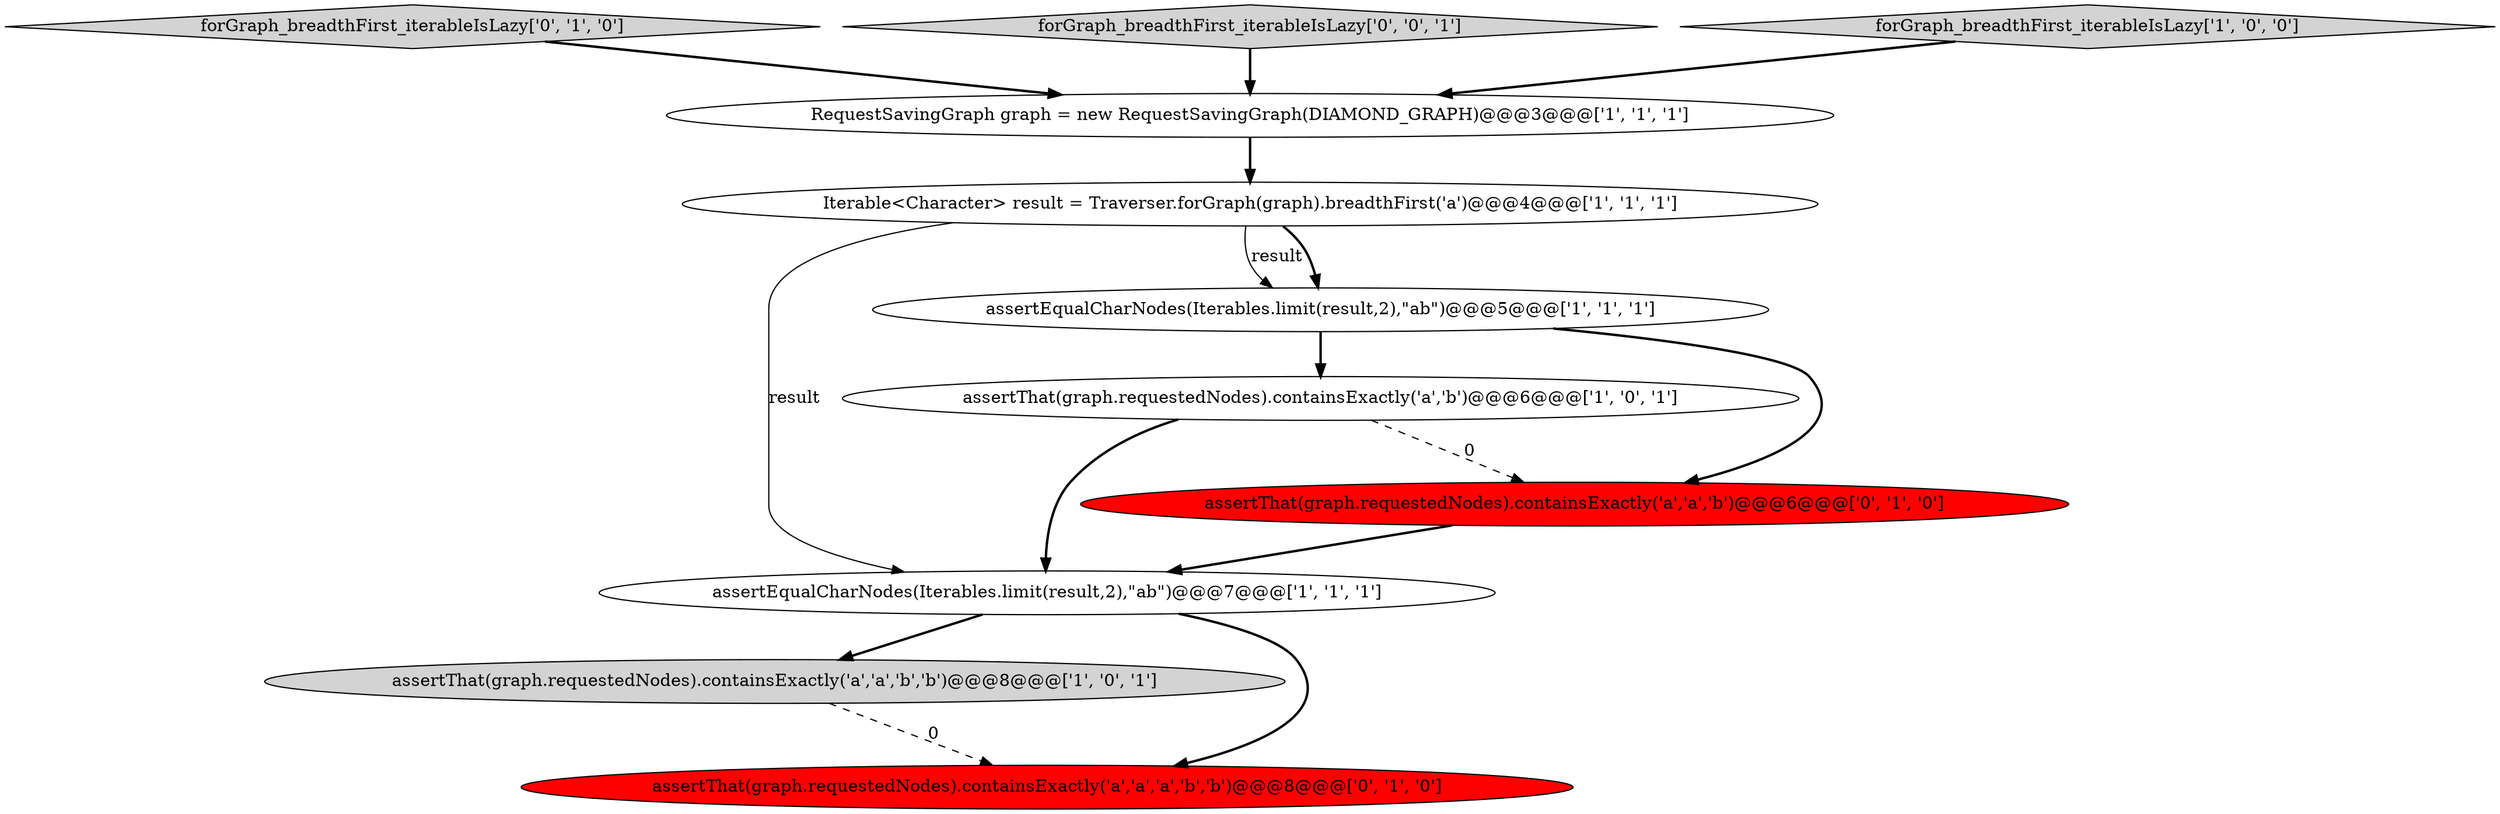 digraph {
7 [style = filled, label = "forGraph_breadthFirst_iterableIsLazy['0', '1', '0']", fillcolor = lightgray, shape = diamond image = "AAA0AAABBB2BBB"];
3 [style = filled, label = "assertEqualCharNodes(Iterables.limit(result,2),\"ab\")@@@7@@@['1', '1', '1']", fillcolor = white, shape = ellipse image = "AAA0AAABBB1BBB"];
4 [style = filled, label = "Iterable<Character> result = Traverser.forGraph(graph).breadthFirst('a')@@@4@@@['1', '1', '1']", fillcolor = white, shape = ellipse image = "AAA0AAABBB1BBB"];
2 [style = filled, label = "assertThat(graph.requestedNodes).containsExactly('a','b')@@@6@@@['1', '0', '1']", fillcolor = white, shape = ellipse image = "AAA0AAABBB1BBB"];
6 [style = filled, label = "assertThat(graph.requestedNodes).containsExactly('a','a','b','b')@@@8@@@['1', '0', '1']", fillcolor = lightgray, shape = ellipse image = "AAA0AAABBB1BBB"];
10 [style = filled, label = "forGraph_breadthFirst_iterableIsLazy['0', '0', '1']", fillcolor = lightgray, shape = diamond image = "AAA0AAABBB3BBB"];
8 [style = filled, label = "assertThat(graph.requestedNodes).containsExactly('a','a','a','b','b')@@@8@@@['0', '1', '0']", fillcolor = red, shape = ellipse image = "AAA1AAABBB2BBB"];
9 [style = filled, label = "assertThat(graph.requestedNodes).containsExactly('a','a','b')@@@6@@@['0', '1', '0']", fillcolor = red, shape = ellipse image = "AAA1AAABBB2BBB"];
0 [style = filled, label = "assertEqualCharNodes(Iterables.limit(result,2),\"ab\")@@@5@@@['1', '1', '1']", fillcolor = white, shape = ellipse image = "AAA0AAABBB1BBB"];
1 [style = filled, label = "forGraph_breadthFirst_iterableIsLazy['1', '0', '0']", fillcolor = lightgray, shape = diamond image = "AAA0AAABBB1BBB"];
5 [style = filled, label = "RequestSavingGraph graph = new RequestSavingGraph(DIAMOND_GRAPH)@@@3@@@['1', '1', '1']", fillcolor = white, shape = ellipse image = "AAA0AAABBB1BBB"];
1->5 [style = bold, label=""];
4->0 [style = solid, label="result"];
9->3 [style = bold, label=""];
4->3 [style = solid, label="result"];
3->6 [style = bold, label=""];
0->9 [style = bold, label=""];
7->5 [style = bold, label=""];
6->8 [style = dashed, label="0"];
10->5 [style = bold, label=""];
2->9 [style = dashed, label="0"];
3->8 [style = bold, label=""];
5->4 [style = bold, label=""];
2->3 [style = bold, label=""];
4->0 [style = bold, label=""];
0->2 [style = bold, label=""];
}
